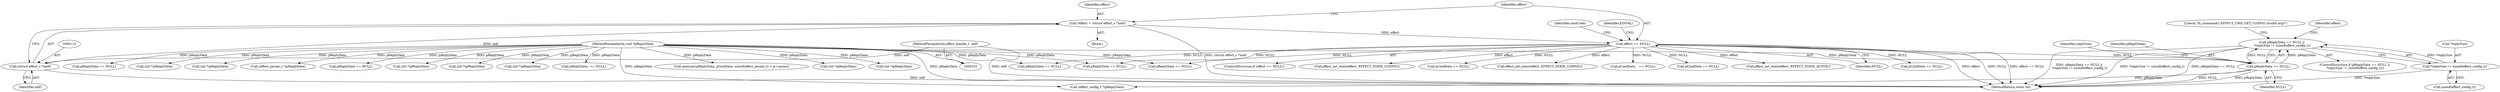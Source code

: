 digraph "0_Android_073a80800f341325932c66818ce4302b312909a4_0@API" {
"1000210" [label="(Call,pReplyData == NULL ||\n *replySize != sizeof(effect_config_t))"];
"1000211" [label="(Call,pReplyData == NULL)"];
"1000107" [label="(MethodParameterIn,void *pReplyData)"];
"1000116" [label="(Call,effect == NULL)"];
"1000110" [label="(Call,*effect = (struct effect_s *)self)"];
"1000112" [label="(Call,(struct effect_s *)self)"];
"1000102" [label="(MethodParameterIn,effect_handle_t  self)"];
"1000214" [label="(Call,*replySize != sizeof(effect_config_t))"];
"1000204" [label="(Call,effect_set_state(effect, EFFECT_STATE_CONFIG))"];
"1000227" [label="(Identifier,effect)"];
"1000118" [label="(Identifier,NULL)"];
"1000111" [label="(Identifier,effect)"];
"1000159" [label="(Call,pReplyData  == NULL)"];
"1000210" [label="(Call,pReplyData == NULL ||\n *replySize != sizeof(effect_config_t))"];
"1000284" [label="(Call,memcpy(pReplyData, pCmdData, sizeof(effect_param_t) + p->psize))"];
"1000239" [label="(Call,pCmdData == NULL)"];
"1000229" [label="(Call,(effect_config_t *)pReplyData)"];
"1000217" [label="(Call,sizeof(effect_config_t))"];
"1000141" [label="(Call,(int *)pReplyData)"];
"1000201" [label="(Call,(int *)pReplyData)"];
"1000364" [label="(Call,pReplyData == NULL)"];
"1000216" [label="(Identifier,replySize)"];
"1000409" [label="(Call,effect_set_state(effect, EFFECT_STATE_CONFIG))"];
"1000487" [label="(MethodReturn,static int)"];
"1000123" [label="(Identifier,cmdCode)"];
"1000150" [label="(Call,pCmdData    == NULL)"];
"1000112" [label="(Call,(struct effect_s *)self)"];
"1000419" [label="(Call,pCmdData == NULL)"];
"1000250" [label="(Call,pReplyData == NULL)"];
"1000390" [label="(Call,pReplyData == NULL)"];
"1000114" [label="(Identifier,self)"];
"1000355" [label="(Call,(int *)pReplyData)"];
"1000214" [label="(Call,*replySize != sizeof(effect_config_t))"];
"1000209" [label="(ControlStructure,if (pReplyData == NULL ||\n *replySize != sizeof(effect_config_t)))"];
"1000221" [label="(Literal,\"fx_command() EFFECT_CMD_GET_CONFIG invalid args\")"];
"1000383" [label="(Call,effect_set_state(effect, EFFECT_STATE_ACTIVE))"];
"1000188" [label="(Call,(int *)pReplyData)"];
"1000295" [label="(Call,(effect_param_t *)pReplyData)"];
"1000110" [label="(Call,*effect = (struct effect_s *)self)"];
"1000211" [label="(Call,pReplyData == NULL)"];
"1000309" [label="(Call,pCmdData == NULL)"];
"1000117" [label="(Identifier,effect)"];
"1000108" [label="(Block,)"];
"1000320" [label="(Call,pReplyData == NULL)"];
"1000115" [label="(ControlStructure,if (effect == NULL))"];
"1000121" [label="(Identifier,EINVAL)"];
"1000116" [label="(Call,effect == NULL)"];
"1000380" [label="(Call,(int *)pReplyData)"];
"1000128" [label="(Call,pReplyData == NULL)"];
"1000406" [label="(Call,(int *)pReplyData)"];
"1000102" [label="(MethodParameterIn,effect_handle_t  self)"];
"1000215" [label="(Call,*replySize)"];
"1000175" [label="(Call,(int *)pReplyData)"];
"1000213" [label="(Identifier,NULL)"];
"1000107" [label="(MethodParameterIn,void *pReplyData)"];
"1000212" [label="(Identifier,pReplyData)"];
"1000210" -> "1000209"  [label="AST: "];
"1000210" -> "1000211"  [label="CFG: "];
"1000210" -> "1000214"  [label="CFG: "];
"1000211" -> "1000210"  [label="AST: "];
"1000214" -> "1000210"  [label="AST: "];
"1000221" -> "1000210"  [label="CFG: "];
"1000227" -> "1000210"  [label="CFG: "];
"1000210" -> "1000487"  [label="DDG: pReplyData == NULL ||\n *replySize != sizeof(effect_config_t)"];
"1000210" -> "1000487"  [label="DDG: *replySize != sizeof(effect_config_t)"];
"1000210" -> "1000487"  [label="DDG: pReplyData == NULL"];
"1000211" -> "1000210"  [label="DDG: pReplyData"];
"1000211" -> "1000210"  [label="DDG: NULL"];
"1000214" -> "1000210"  [label="DDG: *replySize"];
"1000211" -> "1000213"  [label="CFG: "];
"1000212" -> "1000211"  [label="AST: "];
"1000213" -> "1000211"  [label="AST: "];
"1000216" -> "1000211"  [label="CFG: "];
"1000211" -> "1000487"  [label="DDG: pReplyData"];
"1000211" -> "1000487"  [label="DDG: NULL"];
"1000107" -> "1000211"  [label="DDG: pReplyData"];
"1000116" -> "1000211"  [label="DDG: NULL"];
"1000211" -> "1000229"  [label="DDG: pReplyData"];
"1000107" -> "1000101"  [label="AST: "];
"1000107" -> "1000487"  [label="DDG: pReplyData"];
"1000107" -> "1000128"  [label="DDG: pReplyData"];
"1000107" -> "1000141"  [label="DDG: pReplyData"];
"1000107" -> "1000159"  [label="DDG: pReplyData"];
"1000107" -> "1000175"  [label="DDG: pReplyData"];
"1000107" -> "1000188"  [label="DDG: pReplyData"];
"1000107" -> "1000201"  [label="DDG: pReplyData"];
"1000107" -> "1000229"  [label="DDG: pReplyData"];
"1000107" -> "1000250"  [label="DDG: pReplyData"];
"1000107" -> "1000284"  [label="DDG: pReplyData"];
"1000107" -> "1000295"  [label="DDG: pReplyData"];
"1000107" -> "1000320"  [label="DDG: pReplyData"];
"1000107" -> "1000355"  [label="DDG: pReplyData"];
"1000107" -> "1000364"  [label="DDG: pReplyData"];
"1000107" -> "1000380"  [label="DDG: pReplyData"];
"1000107" -> "1000390"  [label="DDG: pReplyData"];
"1000107" -> "1000406"  [label="DDG: pReplyData"];
"1000116" -> "1000115"  [label="AST: "];
"1000116" -> "1000118"  [label="CFG: "];
"1000117" -> "1000116"  [label="AST: "];
"1000118" -> "1000116"  [label="AST: "];
"1000121" -> "1000116"  [label="CFG: "];
"1000123" -> "1000116"  [label="CFG: "];
"1000116" -> "1000487"  [label="DDG: effect"];
"1000116" -> "1000487"  [label="DDG: NULL"];
"1000116" -> "1000487"  [label="DDG: effect == NULL"];
"1000110" -> "1000116"  [label="DDG: effect"];
"1000116" -> "1000128"  [label="DDG: NULL"];
"1000116" -> "1000150"  [label="DDG: NULL"];
"1000116" -> "1000204"  [label="DDG: effect"];
"1000116" -> "1000239"  [label="DDG: NULL"];
"1000116" -> "1000309"  [label="DDG: NULL"];
"1000116" -> "1000364"  [label="DDG: NULL"];
"1000116" -> "1000383"  [label="DDG: effect"];
"1000116" -> "1000390"  [label="DDG: NULL"];
"1000116" -> "1000409"  [label="DDG: effect"];
"1000116" -> "1000419"  [label="DDG: NULL"];
"1000110" -> "1000108"  [label="AST: "];
"1000110" -> "1000112"  [label="CFG: "];
"1000111" -> "1000110"  [label="AST: "];
"1000112" -> "1000110"  [label="AST: "];
"1000117" -> "1000110"  [label="CFG: "];
"1000110" -> "1000487"  [label="DDG: (struct effect_s *)self"];
"1000112" -> "1000110"  [label="DDG: self"];
"1000112" -> "1000114"  [label="CFG: "];
"1000113" -> "1000112"  [label="AST: "];
"1000114" -> "1000112"  [label="AST: "];
"1000112" -> "1000487"  [label="DDG: self"];
"1000102" -> "1000112"  [label="DDG: self"];
"1000102" -> "1000101"  [label="AST: "];
"1000102" -> "1000487"  [label="DDG: self"];
"1000214" -> "1000217"  [label="CFG: "];
"1000215" -> "1000214"  [label="AST: "];
"1000217" -> "1000214"  [label="AST: "];
"1000214" -> "1000487"  [label="DDG: *replySize"];
}
